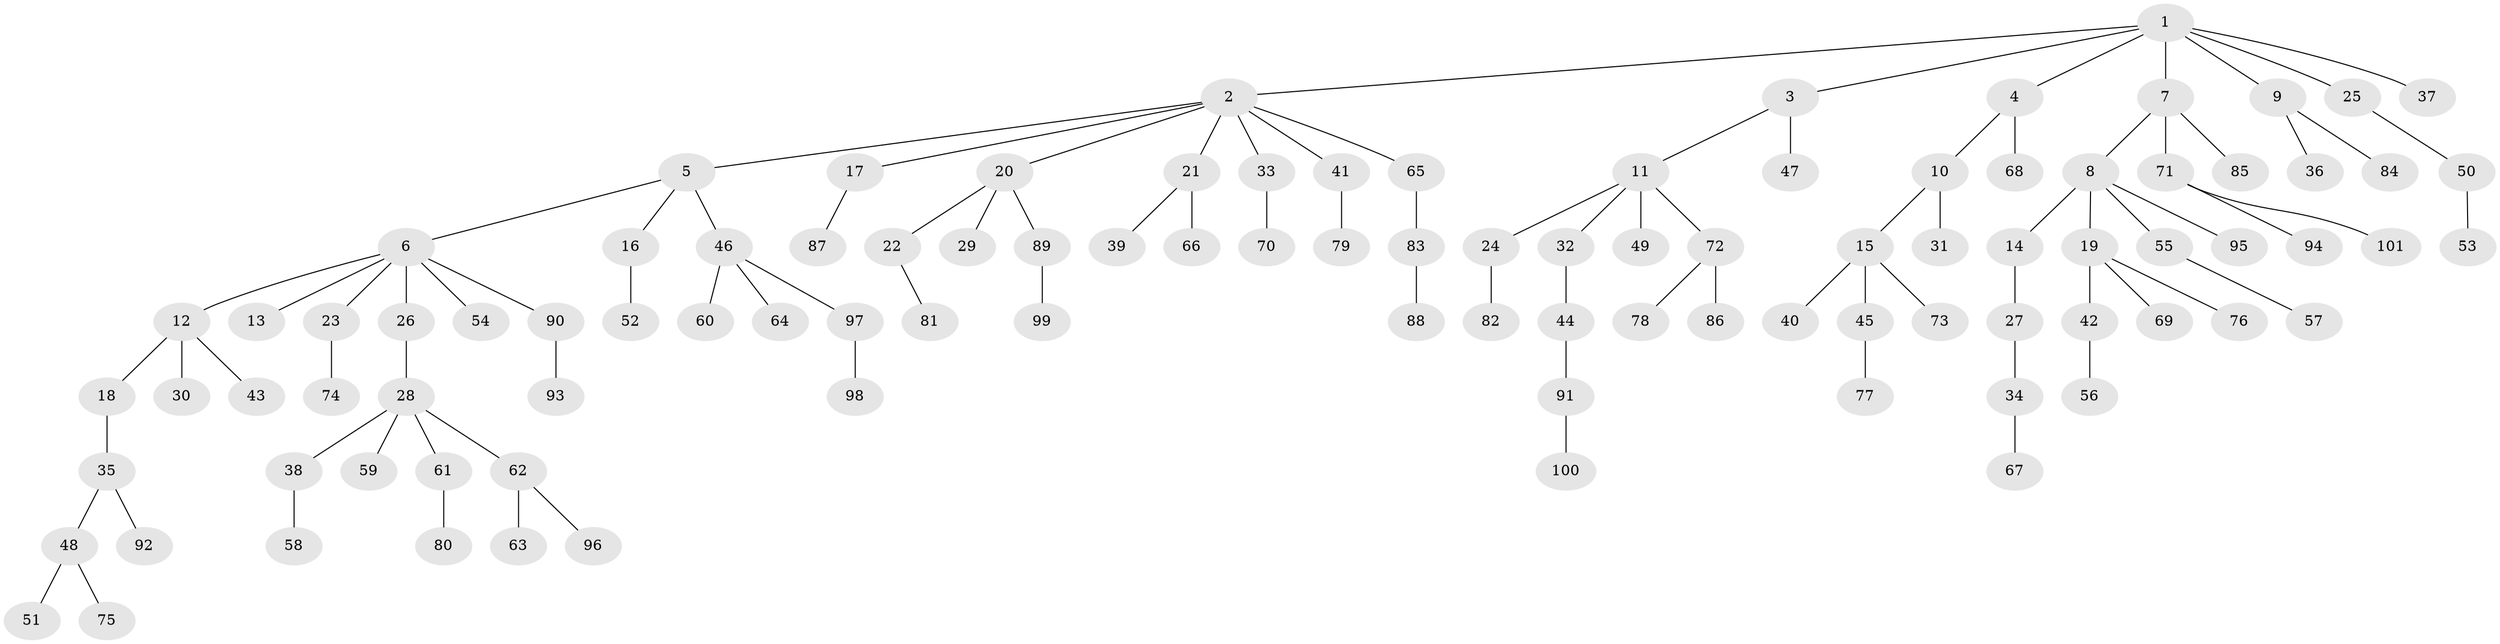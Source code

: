 // Generated by graph-tools (version 1.1) at 2025/37/03/09/25 02:37:06]
// undirected, 101 vertices, 100 edges
graph export_dot {
graph [start="1"]
  node [color=gray90,style=filled];
  1;
  2;
  3;
  4;
  5;
  6;
  7;
  8;
  9;
  10;
  11;
  12;
  13;
  14;
  15;
  16;
  17;
  18;
  19;
  20;
  21;
  22;
  23;
  24;
  25;
  26;
  27;
  28;
  29;
  30;
  31;
  32;
  33;
  34;
  35;
  36;
  37;
  38;
  39;
  40;
  41;
  42;
  43;
  44;
  45;
  46;
  47;
  48;
  49;
  50;
  51;
  52;
  53;
  54;
  55;
  56;
  57;
  58;
  59;
  60;
  61;
  62;
  63;
  64;
  65;
  66;
  67;
  68;
  69;
  70;
  71;
  72;
  73;
  74;
  75;
  76;
  77;
  78;
  79;
  80;
  81;
  82;
  83;
  84;
  85;
  86;
  87;
  88;
  89;
  90;
  91;
  92;
  93;
  94;
  95;
  96;
  97;
  98;
  99;
  100;
  101;
  1 -- 2;
  1 -- 3;
  1 -- 4;
  1 -- 7;
  1 -- 9;
  1 -- 25;
  1 -- 37;
  2 -- 5;
  2 -- 17;
  2 -- 20;
  2 -- 21;
  2 -- 33;
  2 -- 41;
  2 -- 65;
  3 -- 11;
  3 -- 47;
  4 -- 10;
  4 -- 68;
  5 -- 6;
  5 -- 16;
  5 -- 46;
  6 -- 12;
  6 -- 13;
  6 -- 23;
  6 -- 26;
  6 -- 54;
  6 -- 90;
  7 -- 8;
  7 -- 71;
  7 -- 85;
  8 -- 14;
  8 -- 19;
  8 -- 55;
  8 -- 95;
  9 -- 36;
  9 -- 84;
  10 -- 15;
  10 -- 31;
  11 -- 24;
  11 -- 32;
  11 -- 49;
  11 -- 72;
  12 -- 18;
  12 -- 30;
  12 -- 43;
  14 -- 27;
  15 -- 40;
  15 -- 45;
  15 -- 73;
  16 -- 52;
  17 -- 87;
  18 -- 35;
  19 -- 42;
  19 -- 69;
  19 -- 76;
  20 -- 22;
  20 -- 29;
  20 -- 89;
  21 -- 39;
  21 -- 66;
  22 -- 81;
  23 -- 74;
  24 -- 82;
  25 -- 50;
  26 -- 28;
  27 -- 34;
  28 -- 38;
  28 -- 59;
  28 -- 61;
  28 -- 62;
  32 -- 44;
  33 -- 70;
  34 -- 67;
  35 -- 48;
  35 -- 92;
  38 -- 58;
  41 -- 79;
  42 -- 56;
  44 -- 91;
  45 -- 77;
  46 -- 60;
  46 -- 64;
  46 -- 97;
  48 -- 51;
  48 -- 75;
  50 -- 53;
  55 -- 57;
  61 -- 80;
  62 -- 63;
  62 -- 96;
  65 -- 83;
  71 -- 94;
  71 -- 101;
  72 -- 78;
  72 -- 86;
  83 -- 88;
  89 -- 99;
  90 -- 93;
  91 -- 100;
  97 -- 98;
}
